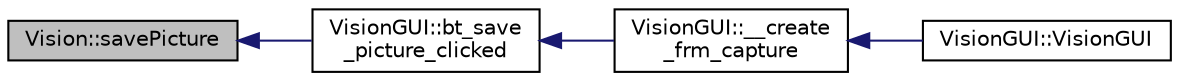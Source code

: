 digraph "Vision::savePicture"
{
 // INTERACTIVE_SVG=YES
  edge [fontname="Helvetica",fontsize="10",labelfontname="Helvetica",labelfontsize="10"];
  node [fontname="Helvetica",fontsize="10",shape=record];
  rankdir="LR";
  Node280 [label="Vision::savePicture",height=0.2,width=0.4,color="black", fillcolor="grey75", style="filled", fontcolor="black"];
  Node280 -> Node281 [dir="back",color="midnightblue",fontsize="10",style="solid",fontname="Helvetica"];
  Node281 [label="VisionGUI::bt_save\l_picture_clicked",height=0.2,width=0.4,color="black", fillcolor="white", style="filled",URL="$class_vision_g_u_i.html#a0f0a52b29ccd843b3e5a200d2618cd6a",tooltip="Saves the actual frame image in /media/pictures when &#39;save&#39; button is clicked If &#39;Picture name&#39; textf..."];
  Node281 -> Node282 [dir="back",color="midnightblue",fontsize="10",style="solid",fontname="Helvetica"];
  Node282 [label="VisionGUI::__create\l_frm_capture",height=0.2,width=0.4,color="black", fillcolor="white", style="filled",URL="$class_vision_g_u_i.html#a9b0cac7f32fc402ce5aaff0325e39b77",tooltip="Creates HSV calibration frame and its inner elements. Ataches interface signals (button pressing/clic..."];
  Node282 -> Node283 [dir="back",color="midnightblue",fontsize="10",style="solid",fontname="Helvetica"];
  Node283 [label="VisionGUI::VisionGUI",height=0.2,width=0.4,color="black", fillcolor="white", style="filled",URL="$class_vision_g_u_i.html#ae6e821e61b7cf4e0aada2044a2bd2aca"];
}
